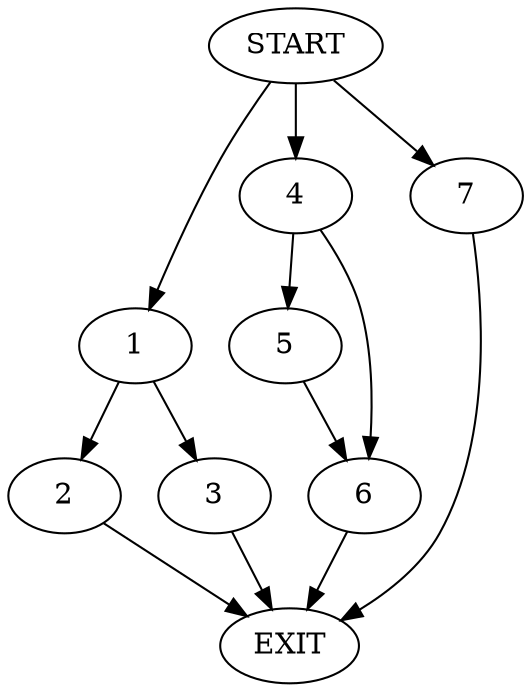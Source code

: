 digraph {
0 [label="START"]
8 [label="EXIT"]
0 -> 1
1 -> 2
1 -> 3
3 -> 8
2 -> 8
0 -> 4
4 -> 5
4 -> 6
6 -> 8
5 -> 6
0 -> 7
7 -> 8
}
